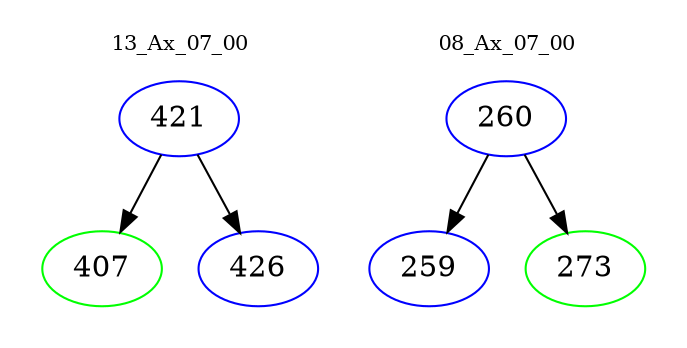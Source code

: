 digraph{
subgraph cluster_0 {
color = white
label = "13_Ax_07_00";
fontsize=10;
T0_421 [label="421", color="blue"]
T0_421 -> T0_407 [color="black"]
T0_407 [label="407", color="green"]
T0_421 -> T0_426 [color="black"]
T0_426 [label="426", color="blue"]
}
subgraph cluster_1 {
color = white
label = "08_Ax_07_00";
fontsize=10;
T1_260 [label="260", color="blue"]
T1_260 -> T1_259 [color="black"]
T1_259 [label="259", color="blue"]
T1_260 -> T1_273 [color="black"]
T1_273 [label="273", color="green"]
}
}
